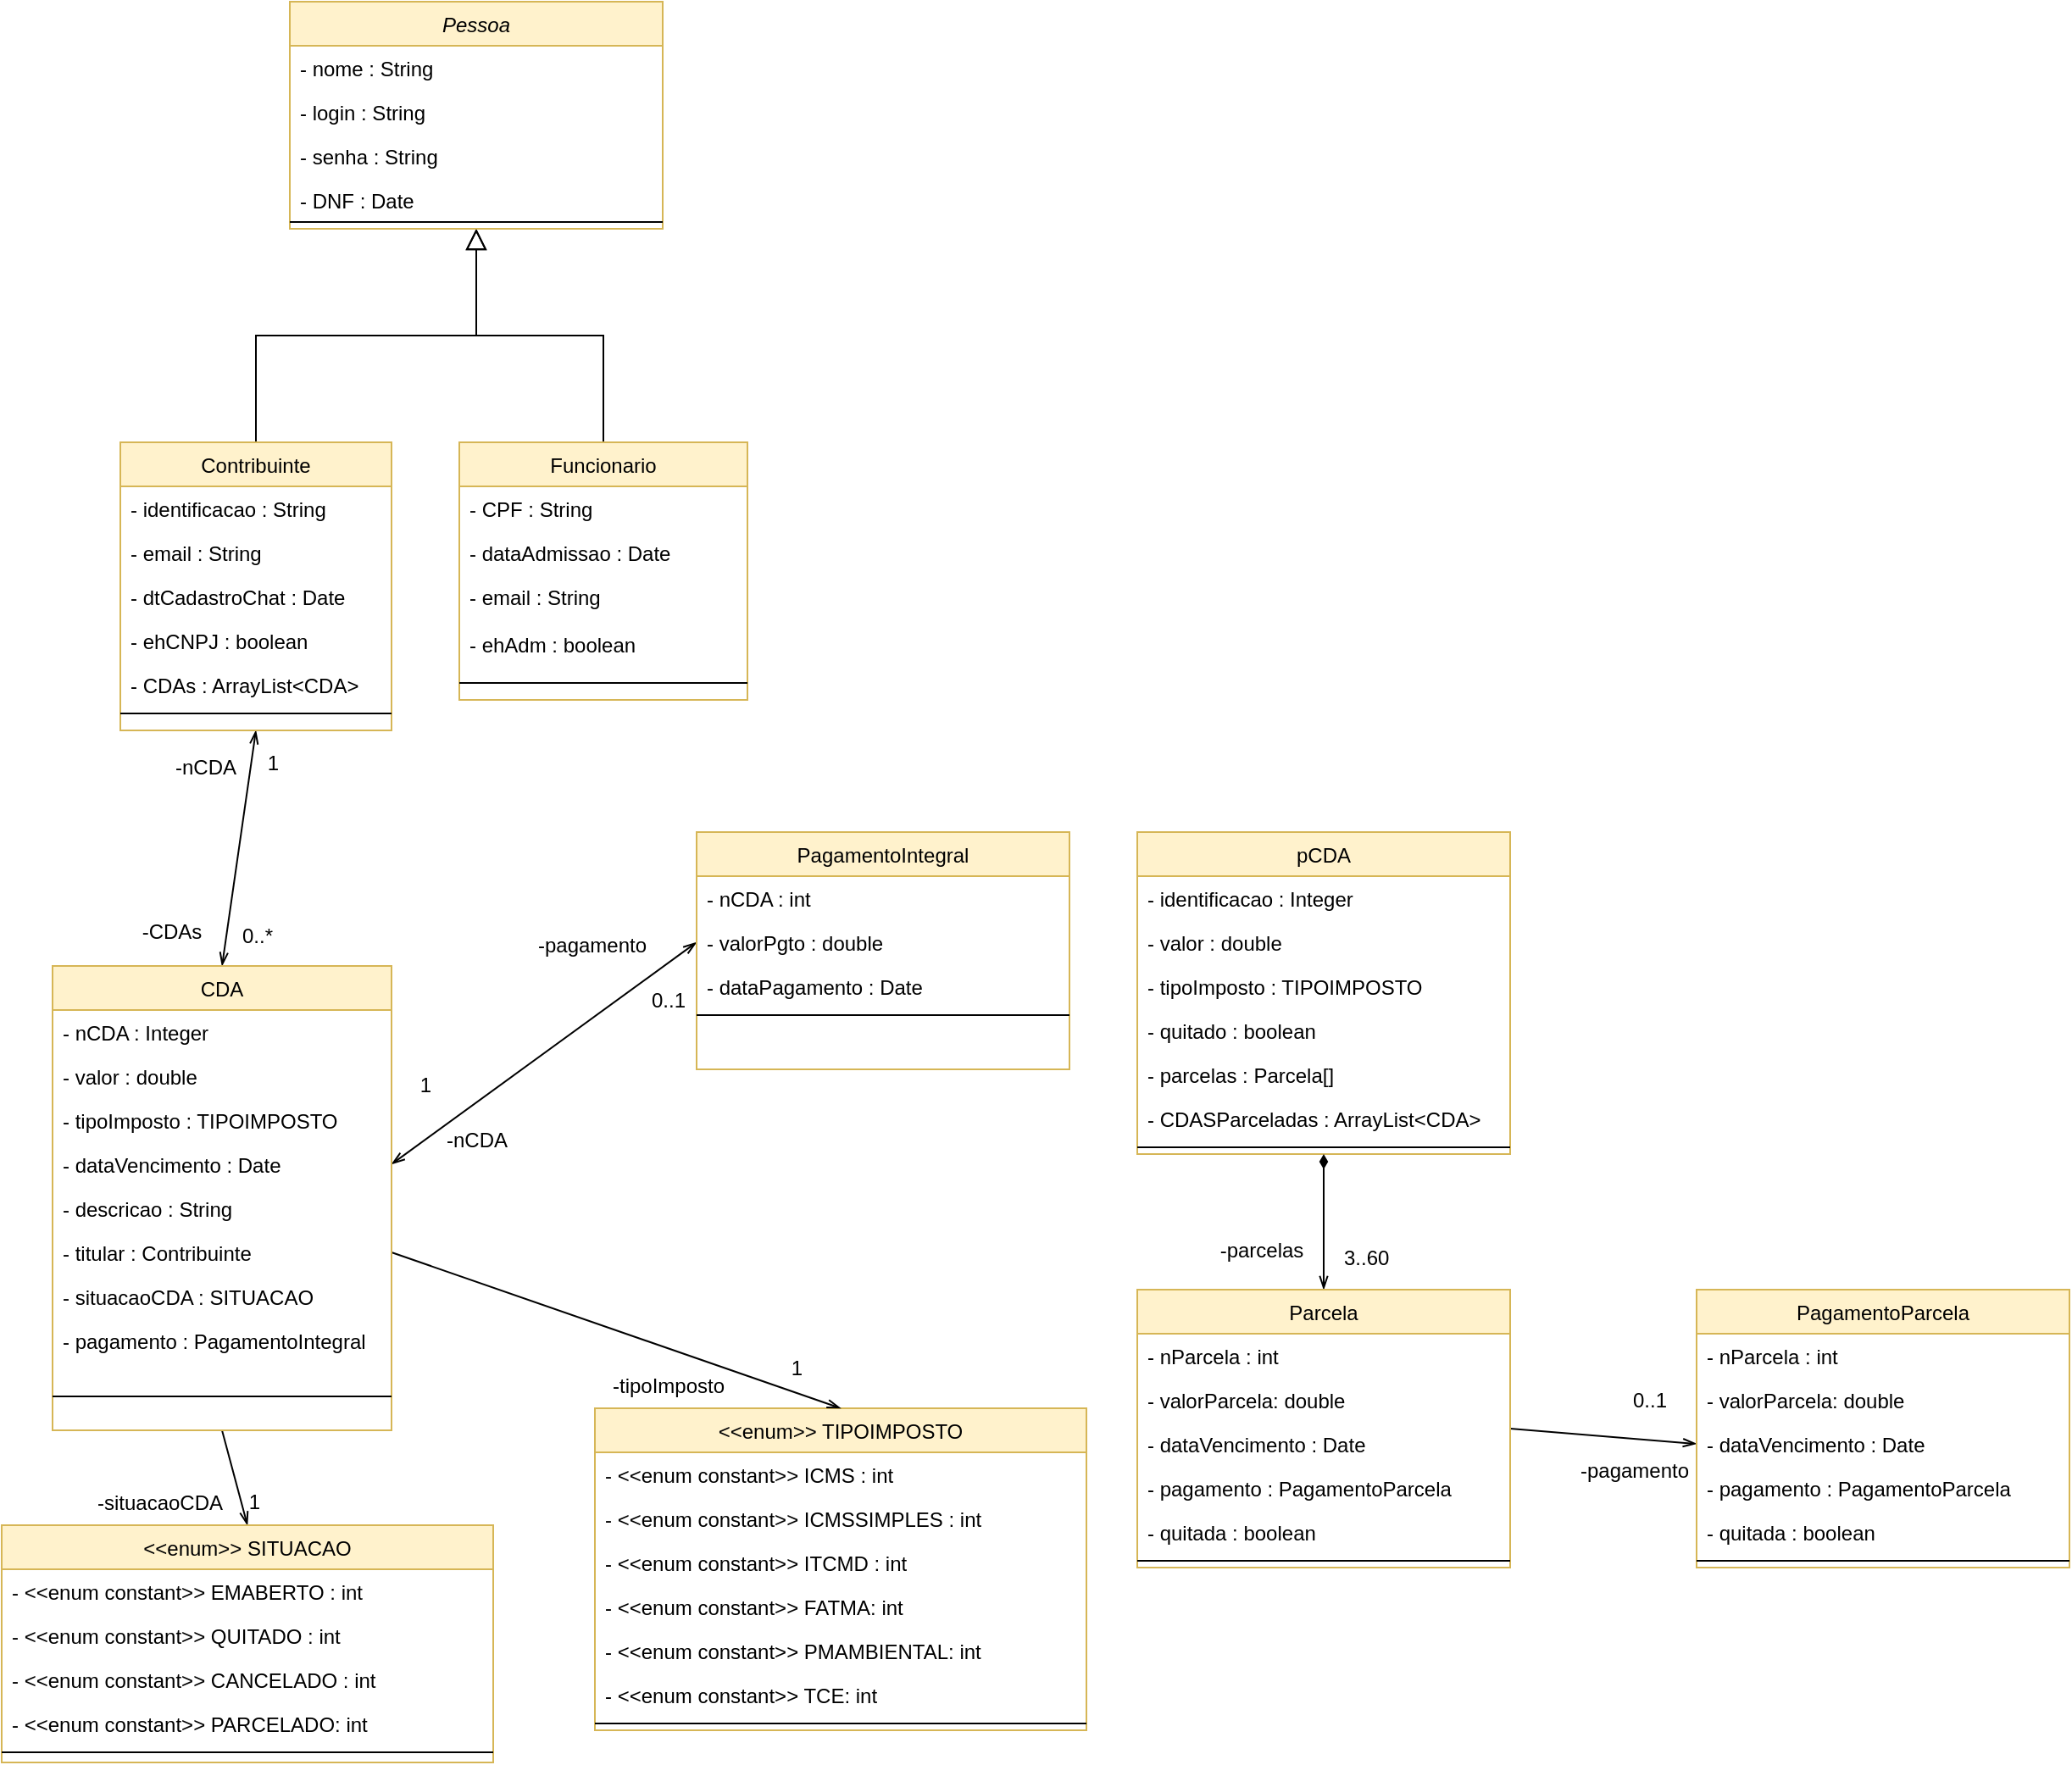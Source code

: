<mxfile version="13.8.0" type="github">
  <diagram id="C5RBs43oDa-KdzZeNtuy" name="Page-1">
    <mxGraphModel dx="1695" dy="489" grid="1" gridSize="10" guides="1" tooltips="1" connect="1" arrows="1" fold="1" page="1" pageScale="1" pageWidth="827" pageHeight="1169" math="0" shadow="0">
      <root>
        <mxCell id="WIyWlLk6GJQsqaUBKTNV-0" />
        <mxCell id="WIyWlLk6GJQsqaUBKTNV-1" parent="WIyWlLk6GJQsqaUBKTNV-0" />
        <mxCell id="zkfFHV4jXpPFQw0GAbJ--12" value="" style="endArrow=block;endSize=10;endFill=0;shadow=0;strokeWidth=1;rounded=0;edgeStyle=elbowEdgeStyle;elbow=vertical;" parent="WIyWlLk6GJQsqaUBKTNV-1" source="zkfFHV4jXpPFQw0GAbJ--6" target="zkfFHV4jXpPFQw0GAbJ--0" edge="1">
          <mxGeometry width="160" relative="1" as="geometry">
            <mxPoint x="200" y="203" as="sourcePoint" />
            <mxPoint x="200" y="203" as="targetPoint" />
          </mxGeometry>
        </mxCell>
        <mxCell id="zkfFHV4jXpPFQw0GAbJ--16" value="" style="endArrow=block;endSize=10;endFill=0;shadow=0;strokeWidth=1;rounded=0;edgeStyle=elbowEdgeStyle;elbow=vertical;" parent="WIyWlLk6GJQsqaUBKTNV-1" source="zkfFHV4jXpPFQw0GAbJ--13" target="zkfFHV4jXpPFQw0GAbJ--0" edge="1">
          <mxGeometry width="160" relative="1" as="geometry">
            <mxPoint x="210" y="373" as="sourcePoint" />
            <mxPoint x="310" y="271" as="targetPoint" />
          </mxGeometry>
        </mxCell>
        <mxCell id="zkfFHV4jXpPFQw0GAbJ--0" value="Pessoa" style="swimlane;fontStyle=2;align=center;verticalAlign=top;childLayout=stackLayout;horizontal=1;startSize=26;horizontalStack=0;resizeParent=1;resizeLast=0;collapsible=1;marginBottom=0;rounded=0;shadow=0;strokeWidth=1;fillColor=#fff2cc;swimlaneFillColor=#ffffff;strokeColor=#D6B656;" parent="WIyWlLk6GJQsqaUBKTNV-1" vertex="1">
          <mxGeometry x="160" y="130" width="220" height="134" as="geometry">
            <mxRectangle x="230" y="140" width="160" height="26" as="alternateBounds" />
          </mxGeometry>
        </mxCell>
        <mxCell id="zkfFHV4jXpPFQw0GAbJ--1" value="- nome : String&#xa;" style="text;align=left;verticalAlign=top;spacingLeft=4;spacingRight=4;overflow=hidden;rotatable=0;points=[[0,0.5],[1,0.5]];portConstraint=eastwest;" parent="zkfFHV4jXpPFQw0GAbJ--0" vertex="1">
          <mxGeometry y="26" width="220" height="26" as="geometry" />
        </mxCell>
        <mxCell id="KXcqOM-L0P_oxvBdFRhx-19" value="- login : String&#xa;" style="text;align=left;verticalAlign=top;spacingLeft=4;spacingRight=4;overflow=hidden;rotatable=0;points=[[0,0.5],[1,0.5]];portConstraint=eastwest;" vertex="1" parent="zkfFHV4jXpPFQw0GAbJ--0">
          <mxGeometry y="52" width="220" height="26" as="geometry" />
        </mxCell>
        <mxCell id="KXcqOM-L0P_oxvBdFRhx-20" value="- senha : String&#xa;" style="text;align=left;verticalAlign=top;spacingLeft=4;spacingRight=4;overflow=hidden;rotatable=0;points=[[0,0.5],[1,0.5]];portConstraint=eastwest;" vertex="1" parent="zkfFHV4jXpPFQw0GAbJ--0">
          <mxGeometry y="78" width="220" height="26" as="geometry" />
        </mxCell>
        <mxCell id="KXcqOM-L0P_oxvBdFRhx-15" value="- DNF : Date&#xa;" style="text;align=left;verticalAlign=top;spacingLeft=4;spacingRight=4;overflow=hidden;rotatable=0;points=[[0,0.5],[1,0.5]];portConstraint=eastwest;" vertex="1" parent="zkfFHV4jXpPFQw0GAbJ--0">
          <mxGeometry y="104" width="220" height="22" as="geometry" />
        </mxCell>
        <mxCell id="zkfFHV4jXpPFQw0GAbJ--4" value="" style="line;html=1;strokeWidth=1;align=left;verticalAlign=middle;spacingTop=-1;spacingLeft=3;spacingRight=3;rotatable=0;labelPosition=right;points=[];portConstraint=eastwest;" parent="zkfFHV4jXpPFQw0GAbJ--0" vertex="1">
          <mxGeometry y="126" width="220" height="8" as="geometry" />
        </mxCell>
        <mxCell id="KXcqOM-L0P_oxvBdFRhx-47" style="edgeStyle=none;rounded=0;orthogonalLoop=1;jettySize=auto;html=1;exitX=0.5;exitY=1;exitDx=0;exitDy=0;entryX=0.5;entryY=0;entryDx=0;entryDy=0;endArrow=openThin;endFill=0;startArrow=openThin;startFill=0;" edge="1" parent="WIyWlLk6GJQsqaUBKTNV-1" source="zkfFHV4jXpPFQw0GAbJ--6" target="KXcqOM-L0P_oxvBdFRhx-37">
          <mxGeometry relative="1" as="geometry" />
        </mxCell>
        <mxCell id="zkfFHV4jXpPFQw0GAbJ--6" value="Contribuinte" style="swimlane;fontStyle=0;align=center;verticalAlign=top;childLayout=stackLayout;horizontal=1;startSize=26;horizontalStack=0;resizeParent=1;resizeLast=0;collapsible=1;marginBottom=0;rounded=0;shadow=0;strokeWidth=1;fillColor=#fff2cc;swimlaneFillColor=#ffffff;strokeColor=#D6B656;" parent="WIyWlLk6GJQsqaUBKTNV-1" vertex="1">
          <mxGeometry x="60" y="390" width="160" height="170" as="geometry">
            <mxRectangle x="130" y="380" width="160" height="26" as="alternateBounds" />
          </mxGeometry>
        </mxCell>
        <mxCell id="KXcqOM-L0P_oxvBdFRhx-0" value="- identificacao : String&#xa;" style="text;align=left;verticalAlign=top;spacingLeft=4;spacingRight=4;overflow=hidden;rotatable=0;points=[[0,0.5],[1,0.5]];portConstraint=eastwest;" vertex="1" parent="zkfFHV4jXpPFQw0GAbJ--6">
          <mxGeometry y="26" width="160" height="26" as="geometry" />
        </mxCell>
        <mxCell id="KXcqOM-L0P_oxvBdFRhx-14" value="- email : String&#xa;" style="text;align=left;verticalAlign=top;spacingLeft=4;spacingRight=4;overflow=hidden;rotatable=0;points=[[0,0.5],[1,0.5]];portConstraint=eastwest;" vertex="1" parent="zkfFHV4jXpPFQw0GAbJ--6">
          <mxGeometry y="52" width="160" height="26" as="geometry" />
        </mxCell>
        <mxCell id="KXcqOM-L0P_oxvBdFRhx-16" value="- dtCadastroChat : Date&#xa;" style="text;align=left;verticalAlign=top;spacingLeft=4;spacingRight=4;overflow=hidden;rotatable=0;points=[[0,0.5],[1,0.5]];portConstraint=eastwest;" vertex="1" parent="zkfFHV4jXpPFQw0GAbJ--6">
          <mxGeometry y="78" width="160" height="26" as="geometry" />
        </mxCell>
        <mxCell id="KXcqOM-L0P_oxvBdFRhx-17" value="- ehCNPJ : boolean" style="text;align=left;verticalAlign=top;spacingLeft=4;spacingRight=4;overflow=hidden;rotatable=0;points=[[0,0.5],[1,0.5]];portConstraint=eastwest;" vertex="1" parent="zkfFHV4jXpPFQw0GAbJ--6">
          <mxGeometry y="104" width="160" height="26" as="geometry" />
        </mxCell>
        <mxCell id="KXcqOM-L0P_oxvBdFRhx-18" value="- CDAs : ArrayList&lt;CDA&gt;" style="text;align=left;verticalAlign=top;spacingLeft=4;spacingRight=4;overflow=hidden;rotatable=0;points=[[0,0.5],[1,0.5]];portConstraint=eastwest;" vertex="1" parent="zkfFHV4jXpPFQw0GAbJ--6">
          <mxGeometry y="130" width="160" height="26" as="geometry" />
        </mxCell>
        <mxCell id="zkfFHV4jXpPFQw0GAbJ--9" value="" style="line;html=1;strokeWidth=1;align=left;verticalAlign=middle;spacingTop=-1;spacingLeft=3;spacingRight=3;rotatable=0;labelPosition=right;points=[];portConstraint=eastwest;" parent="zkfFHV4jXpPFQw0GAbJ--6" vertex="1">
          <mxGeometry y="156" width="160" height="8" as="geometry" />
        </mxCell>
        <mxCell id="zkfFHV4jXpPFQw0GAbJ--13" value="Funcionario" style="swimlane;fontStyle=0;align=center;verticalAlign=top;childLayout=stackLayout;horizontal=1;startSize=26;horizontalStack=0;resizeParent=1;resizeLast=0;collapsible=1;marginBottom=0;rounded=0;shadow=0;strokeWidth=1;" parent="WIyWlLk6GJQsqaUBKTNV-1" vertex="1">
          <mxGeometry x="260" y="390" width="170" height="152" as="geometry">
            <mxRectangle x="340" y="380" width="170" height="26" as="alternateBounds" />
          </mxGeometry>
        </mxCell>
        <mxCell id="KXcqOM-L0P_oxvBdFRhx-21" value="- CPF : String&#xa;" style="text;align=left;verticalAlign=top;spacingLeft=4;spacingRight=4;overflow=hidden;rotatable=0;points=[[0,0.5],[1,0.5]];portConstraint=eastwest;" vertex="1" parent="zkfFHV4jXpPFQw0GAbJ--13">
          <mxGeometry y="26" width="170" height="26" as="geometry" />
        </mxCell>
        <mxCell id="KXcqOM-L0P_oxvBdFRhx-22" value="- dataAdmissao : Date&#xa;" style="text;align=left;verticalAlign=top;spacingLeft=4;spacingRight=4;overflow=hidden;rotatable=0;points=[[0,0.5],[1,0.5]];portConstraint=eastwest;" vertex="1" parent="zkfFHV4jXpPFQw0GAbJ--13">
          <mxGeometry y="52" width="170" height="26" as="geometry" />
        </mxCell>
        <mxCell id="KXcqOM-L0P_oxvBdFRhx-23" value="- email : String&#xa;" style="text;align=left;verticalAlign=top;spacingLeft=4;spacingRight=4;overflow=hidden;rotatable=0;points=[[0,0.5],[1,0.5]];portConstraint=eastwest;" vertex="1" parent="zkfFHV4jXpPFQw0GAbJ--13">
          <mxGeometry y="78" width="170" height="28" as="geometry" />
        </mxCell>
        <mxCell id="KXcqOM-L0P_oxvBdFRhx-24" value="- ehAdm : boolean" style="text;align=left;verticalAlign=top;spacingLeft=4;spacingRight=4;overflow=hidden;rotatable=0;points=[[0,0.5],[1,0.5]];portConstraint=eastwest;" vertex="1" parent="zkfFHV4jXpPFQw0GAbJ--13">
          <mxGeometry y="106" width="170" height="26" as="geometry" />
        </mxCell>
        <mxCell id="zkfFHV4jXpPFQw0GAbJ--15" value="" style="line;html=1;strokeWidth=1;align=left;verticalAlign=middle;spacingTop=-1;spacingLeft=3;spacingRight=3;rotatable=0;labelPosition=right;points=[];portConstraint=eastwest;" parent="zkfFHV4jXpPFQw0GAbJ--13" vertex="1">
          <mxGeometry y="132" width="170" height="20" as="geometry" />
        </mxCell>
        <mxCell id="KXcqOM-L0P_oxvBdFRhx-31" value="Funcionario" style="swimlane;fontStyle=0;align=center;verticalAlign=top;childLayout=stackLayout;horizontal=1;startSize=26;horizontalStack=0;resizeParent=1;resizeLast=0;collapsible=1;marginBottom=0;rounded=0;shadow=0;strokeWidth=1;fillColor=#fff2cc;swimlaneFillColor=#ffffff;strokeColor=#D6B656;" vertex="1" parent="WIyWlLk6GJQsqaUBKTNV-1">
          <mxGeometry x="260" y="390" width="170" height="152" as="geometry">
            <mxRectangle x="340" y="380" width="170" height="26" as="alternateBounds" />
          </mxGeometry>
        </mxCell>
        <mxCell id="KXcqOM-L0P_oxvBdFRhx-32" value="- CPF : String&#xa;" style="text;align=left;verticalAlign=top;spacingLeft=4;spacingRight=4;overflow=hidden;rotatable=0;points=[[0,0.5],[1,0.5]];portConstraint=eastwest;" vertex="1" parent="KXcqOM-L0P_oxvBdFRhx-31">
          <mxGeometry y="26" width="170" height="26" as="geometry" />
        </mxCell>
        <mxCell id="KXcqOM-L0P_oxvBdFRhx-33" value="- dataAdmissao : Date&#xa;" style="text;align=left;verticalAlign=top;spacingLeft=4;spacingRight=4;overflow=hidden;rotatable=0;points=[[0,0.5],[1,0.5]];portConstraint=eastwest;" vertex="1" parent="KXcqOM-L0P_oxvBdFRhx-31">
          <mxGeometry y="52" width="170" height="26" as="geometry" />
        </mxCell>
        <mxCell id="KXcqOM-L0P_oxvBdFRhx-34" value="- email : String&#xa;" style="text;align=left;verticalAlign=top;spacingLeft=4;spacingRight=4;overflow=hidden;rotatable=0;points=[[0,0.5],[1,0.5]];portConstraint=eastwest;" vertex="1" parent="KXcqOM-L0P_oxvBdFRhx-31">
          <mxGeometry y="78" width="170" height="28" as="geometry" />
        </mxCell>
        <mxCell id="KXcqOM-L0P_oxvBdFRhx-35" value="- ehAdm : boolean" style="text;align=left;verticalAlign=top;spacingLeft=4;spacingRight=4;overflow=hidden;rotatable=0;points=[[0,0.5],[1,0.5]];portConstraint=eastwest;" vertex="1" parent="KXcqOM-L0P_oxvBdFRhx-31">
          <mxGeometry y="106" width="170" height="26" as="geometry" />
        </mxCell>
        <mxCell id="KXcqOM-L0P_oxvBdFRhx-36" value="" style="line;html=1;strokeWidth=1;align=left;verticalAlign=middle;spacingTop=-1;spacingLeft=3;spacingRight=3;rotatable=0;labelPosition=right;points=[];portConstraint=eastwest;" vertex="1" parent="KXcqOM-L0P_oxvBdFRhx-31">
          <mxGeometry y="132" width="170" height="20" as="geometry" />
        </mxCell>
        <mxCell id="KXcqOM-L0P_oxvBdFRhx-63" style="edgeStyle=none;rounded=0;orthogonalLoop=1;jettySize=auto;html=1;exitX=0.5;exitY=1;exitDx=0;exitDy=0;entryX=0.5;entryY=0;entryDx=0;entryDy=0;startArrow=none;startFill=0;endArrow=openThin;endFill=0;" edge="1" parent="WIyWlLk6GJQsqaUBKTNV-1" source="KXcqOM-L0P_oxvBdFRhx-37" target="KXcqOM-L0P_oxvBdFRhx-50">
          <mxGeometry relative="1" as="geometry" />
        </mxCell>
        <mxCell id="KXcqOM-L0P_oxvBdFRhx-48" value="0..*" style="resizable=0;align=left;verticalAlign=bottom;labelBackgroundColor=none;fontSize=12;" connectable="0" vertex="1" parent="WIyWlLk6GJQsqaUBKTNV-1">
          <mxGeometry x="130" y="690" as="geometry" />
        </mxCell>
        <mxCell id="KXcqOM-L0P_oxvBdFRhx-49" value="1" style="resizable=0;align=right;verticalAlign=bottom;labelBackgroundColor=none;fontSize=12;" connectable="0" vertex="1" parent="WIyWlLk6GJQsqaUBKTNV-1">
          <mxGeometry x="460" y="370" as="geometry">
            <mxPoint x="-305" y="218" as="offset" />
          </mxGeometry>
        </mxCell>
        <mxCell id="KXcqOM-L0P_oxvBdFRhx-64" value="1" style="resizable=0;align=right;verticalAlign=bottom;labelBackgroundColor=none;fontSize=12;" connectable="0" vertex="1" parent="WIyWlLk6GJQsqaUBKTNV-1">
          <mxGeometry x="200" y="739" as="geometry">
            <mxPoint x="-56" y="285" as="offset" />
          </mxGeometry>
        </mxCell>
        <mxCell id="KXcqOM-L0P_oxvBdFRhx-65" value="&lt;&lt;enum&gt;&gt; TIPOIMPOSTO" style="swimlane;fontStyle=0;align=center;verticalAlign=top;childLayout=stackLayout;horizontal=1;startSize=26;horizontalStack=0;resizeParent=1;resizeLast=0;collapsible=1;marginBottom=0;rounded=0;shadow=0;strokeWidth=1;fillColor=#fff2cc;swimlaneFillColor=#ffffff;strokeColor=#D6B656;" vertex="1" parent="WIyWlLk6GJQsqaUBKTNV-1">
          <mxGeometry x="340" y="960" width="290" height="190" as="geometry">
            <mxRectangle x="320" y="690" width="160" height="26" as="alternateBounds" />
          </mxGeometry>
        </mxCell>
        <mxCell id="KXcqOM-L0P_oxvBdFRhx-66" value="- &lt;&lt;enum constant&gt;&gt; ICMS : int" style="text;align=left;verticalAlign=top;spacingLeft=4;spacingRight=4;overflow=hidden;rotatable=0;points=[[0,0.5],[1,0.5]];portConstraint=eastwest;" vertex="1" parent="KXcqOM-L0P_oxvBdFRhx-65">
          <mxGeometry y="26" width="290" height="26" as="geometry" />
        </mxCell>
        <mxCell id="KXcqOM-L0P_oxvBdFRhx-67" value="- &lt;&lt;enum constant&gt;&gt; ICMSSIMPLES : int" style="text;align=left;verticalAlign=top;spacingLeft=4;spacingRight=4;overflow=hidden;rotatable=0;points=[[0,0.5],[1,0.5]];portConstraint=eastwest;" vertex="1" parent="KXcqOM-L0P_oxvBdFRhx-65">
          <mxGeometry y="52" width="290" height="26" as="geometry" />
        </mxCell>
        <mxCell id="KXcqOM-L0P_oxvBdFRhx-68" value="- &lt;&lt;enum constant&gt;&gt; ITCMD : int" style="text;align=left;verticalAlign=top;spacingLeft=4;spacingRight=4;overflow=hidden;rotatable=0;points=[[0,0.5],[1,0.5]];portConstraint=eastwest;" vertex="1" parent="KXcqOM-L0P_oxvBdFRhx-65">
          <mxGeometry y="78" width="290" height="26" as="geometry" />
        </mxCell>
        <mxCell id="KXcqOM-L0P_oxvBdFRhx-69" value="- &lt;&lt;enum constant&gt;&gt; FATMA: int" style="text;align=left;verticalAlign=top;spacingLeft=4;spacingRight=4;overflow=hidden;rotatable=0;points=[[0,0.5],[1,0.5]];portConstraint=eastwest;" vertex="1" parent="KXcqOM-L0P_oxvBdFRhx-65">
          <mxGeometry y="104" width="290" height="26" as="geometry" />
        </mxCell>
        <mxCell id="KXcqOM-L0P_oxvBdFRhx-72" value="- &lt;&lt;enum constant&gt;&gt; PMAMBIENTAL: int" style="text;align=left;verticalAlign=top;spacingLeft=4;spacingRight=4;overflow=hidden;rotatable=0;points=[[0,0.5],[1,0.5]];portConstraint=eastwest;" vertex="1" parent="KXcqOM-L0P_oxvBdFRhx-65">
          <mxGeometry y="130" width="290" height="26" as="geometry" />
        </mxCell>
        <mxCell id="KXcqOM-L0P_oxvBdFRhx-71" value="- &lt;&lt;enum constant&gt;&gt; TCE: int" style="text;align=left;verticalAlign=top;spacingLeft=4;spacingRight=4;overflow=hidden;rotatable=0;points=[[0,0.5],[1,0.5]];portConstraint=eastwest;" vertex="1" parent="KXcqOM-L0P_oxvBdFRhx-65">
          <mxGeometry y="156" width="290" height="26" as="geometry" />
        </mxCell>
        <mxCell id="KXcqOM-L0P_oxvBdFRhx-70" value="" style="line;html=1;strokeWidth=1;align=left;verticalAlign=middle;spacingTop=-1;spacingLeft=3;spacingRight=3;rotatable=0;labelPosition=right;points=[];portConstraint=eastwest;" vertex="1" parent="KXcqOM-L0P_oxvBdFRhx-65">
          <mxGeometry y="182" width="290" height="8" as="geometry" />
        </mxCell>
        <mxCell id="KXcqOM-L0P_oxvBdFRhx-73" style="edgeStyle=none;rounded=0;orthogonalLoop=1;jettySize=auto;html=1;startArrow=none;startFill=0;endArrow=openThin;endFill=0;exitX=1;exitY=0.5;exitDx=0;exitDy=0;entryX=0.5;entryY=0;entryDx=0;entryDy=0;" edge="1" parent="WIyWlLk6GJQsqaUBKTNV-1" source="KXcqOM-L0P_oxvBdFRhx-44" target="KXcqOM-L0P_oxvBdFRhx-65">
          <mxGeometry relative="1" as="geometry" />
        </mxCell>
        <mxCell id="KXcqOM-L0P_oxvBdFRhx-74" value="1" style="resizable=0;align=right;verticalAlign=bottom;labelBackgroundColor=none;fontSize=12;" connectable="0" vertex="1" parent="WIyWlLk6GJQsqaUBKTNV-1">
          <mxGeometry x="520" y="660" as="geometry">
            <mxPoint x="-56" y="285" as="offset" />
          </mxGeometry>
        </mxCell>
        <mxCell id="KXcqOM-L0P_oxvBdFRhx-93" style="edgeStyle=none;rounded=0;orthogonalLoop=1;jettySize=auto;html=1;exitX=1;exitY=0.5;exitDx=0;exitDy=0;entryX=0;entryY=0.5;entryDx=0;entryDy=0;startArrow=openThin;startFill=0;endArrow=openThin;endFill=0;" edge="1" parent="WIyWlLk6GJQsqaUBKTNV-1" source="KXcqOM-L0P_oxvBdFRhx-41" target="KXcqOM-L0P_oxvBdFRhx-86">
          <mxGeometry relative="1" as="geometry">
            <mxPoint x="200" y="800" as="sourcePoint" />
            <mxPoint x="400" y="630" as="targetPoint" />
          </mxGeometry>
        </mxCell>
        <mxCell id="KXcqOM-L0P_oxvBdFRhx-94" value="-CDAs" style="text;html=1;resizable=0;points=[];;align=center;verticalAlign=middle;labelBackgroundColor=none;rounded=0;shadow=0;strokeWidth=1;fontSize=12;" vertex="1" connectable="0" parent="WIyWlLk6GJQsqaUBKTNV-1">
          <mxGeometry x="90" y="679" as="geometry" />
        </mxCell>
        <mxCell id="KXcqOM-L0P_oxvBdFRhx-95" value="-nCDA" style="text;html=1;resizable=0;points=[];;align=center;verticalAlign=middle;labelBackgroundColor=none;rounded=0;shadow=0;strokeWidth=1;fontSize=12;" vertex="1" connectable="0" parent="WIyWlLk6GJQsqaUBKTNV-1">
          <mxGeometry x="120" y="650" as="geometry">
            <mxPoint x="-10" y="-68" as="offset" />
          </mxGeometry>
        </mxCell>
        <mxCell id="KXcqOM-L0P_oxvBdFRhx-96" value="-situacaoCDA" style="text;html=1;resizable=0;points=[];;align=center;verticalAlign=middle;labelBackgroundColor=none;rounded=0;shadow=0;strokeWidth=1;fontSize=12;" vertex="1" connectable="0" parent="WIyWlLk6GJQsqaUBKTNV-1">
          <mxGeometry x="70" y="739" as="geometry">
            <mxPoint x="13" y="277" as="offset" />
          </mxGeometry>
        </mxCell>
        <mxCell id="KXcqOM-L0P_oxvBdFRhx-97" value="-tipoImposto" style="text;html=1;resizable=0;points=[];;align=center;verticalAlign=middle;labelBackgroundColor=none;rounded=0;shadow=0;strokeWidth=1;fontSize=12;" vertex="1" connectable="0" parent="WIyWlLk6GJQsqaUBKTNV-1">
          <mxGeometry x="370" y="670" as="geometry">
            <mxPoint x="13" y="277" as="offset" />
          </mxGeometry>
        </mxCell>
        <mxCell id="KXcqOM-L0P_oxvBdFRhx-99" value="1" style="resizable=0;align=right;verticalAlign=bottom;labelBackgroundColor=none;fontSize=12;" connectable="0" vertex="1" parent="WIyWlLk6GJQsqaUBKTNV-1">
          <mxGeometry x="550" y="560" as="geometry">
            <mxPoint x="-305" y="218" as="offset" />
          </mxGeometry>
        </mxCell>
        <mxCell id="KXcqOM-L0P_oxvBdFRhx-100" value="0..1" style="resizable=0;align=right;verticalAlign=bottom;labelBackgroundColor=none;fontSize=12;" connectable="0" vertex="1" parent="WIyWlLk6GJQsqaUBKTNV-1">
          <mxGeometry x="700" y="510" as="geometry">
            <mxPoint x="-305" y="218" as="offset" />
          </mxGeometry>
        </mxCell>
        <mxCell id="KXcqOM-L0P_oxvBdFRhx-101" value="&lt;div&gt;-pagamento&lt;/div&gt;" style="text;html=1;resizable=0;points=[];;align=center;verticalAlign=middle;labelBackgroundColor=none;rounded=0;shadow=0;strokeWidth=1;fontSize=12;" vertex="1" connectable="0" parent="WIyWlLk6GJQsqaUBKTNV-1">
          <mxGeometry x="325" y="410" as="geometry">
            <mxPoint x="13" y="277" as="offset" />
          </mxGeometry>
        </mxCell>
        <mxCell id="KXcqOM-L0P_oxvBdFRhx-50" value="&lt;&lt;enum&gt;&gt; SITUACAO" style="swimlane;fontStyle=0;align=center;verticalAlign=top;childLayout=stackLayout;horizontal=1;startSize=26;horizontalStack=0;resizeParent=1;resizeLast=0;collapsible=1;marginBottom=0;rounded=0;shadow=0;strokeWidth=1;fillColor=#fff2cc;swimlaneFillColor=#ffffff;strokeColor=#D6B656;" vertex="1" parent="WIyWlLk6GJQsqaUBKTNV-1">
          <mxGeometry x="-10" y="1029" width="290" height="140" as="geometry">
            <mxRectangle x="320" y="690" width="160" height="26" as="alternateBounds" />
          </mxGeometry>
        </mxCell>
        <mxCell id="KXcqOM-L0P_oxvBdFRhx-51" value="- &lt;&lt;enum constant&gt;&gt; EMABERTO : int" style="text;align=left;verticalAlign=top;spacingLeft=4;spacingRight=4;overflow=hidden;rotatable=0;points=[[0,0.5],[1,0.5]];portConstraint=eastwest;" vertex="1" parent="KXcqOM-L0P_oxvBdFRhx-50">
          <mxGeometry y="26" width="290" height="26" as="geometry" />
        </mxCell>
        <mxCell id="KXcqOM-L0P_oxvBdFRhx-60" value="- &lt;&lt;enum constant&gt;&gt; QUITADO : int" style="text;align=left;verticalAlign=top;spacingLeft=4;spacingRight=4;overflow=hidden;rotatable=0;points=[[0,0.5],[1,0.5]];portConstraint=eastwest;" vertex="1" parent="KXcqOM-L0P_oxvBdFRhx-50">
          <mxGeometry y="52" width="290" height="26" as="geometry" />
        </mxCell>
        <mxCell id="KXcqOM-L0P_oxvBdFRhx-62" value="- &lt;&lt;enum constant&gt;&gt; CANCELADO : int" style="text;align=left;verticalAlign=top;spacingLeft=4;spacingRight=4;overflow=hidden;rotatable=0;points=[[0,0.5],[1,0.5]];portConstraint=eastwest;" vertex="1" parent="KXcqOM-L0P_oxvBdFRhx-50">
          <mxGeometry y="78" width="290" height="26" as="geometry" />
        </mxCell>
        <mxCell id="KXcqOM-L0P_oxvBdFRhx-61" value="- &lt;&lt;enum constant&gt;&gt; PARCELADO: int" style="text;align=left;verticalAlign=top;spacingLeft=4;spacingRight=4;overflow=hidden;rotatable=0;points=[[0,0.5],[1,0.5]];portConstraint=eastwest;" vertex="1" parent="KXcqOM-L0P_oxvBdFRhx-50">
          <mxGeometry y="104" width="290" height="26" as="geometry" />
        </mxCell>
        <mxCell id="KXcqOM-L0P_oxvBdFRhx-58" value="" style="line;html=1;strokeWidth=1;align=left;verticalAlign=middle;spacingTop=-1;spacingLeft=3;spacingRight=3;rotatable=0;labelPosition=right;points=[];portConstraint=eastwest;" vertex="1" parent="KXcqOM-L0P_oxvBdFRhx-50">
          <mxGeometry y="130" width="290" height="8" as="geometry" />
        </mxCell>
        <mxCell id="KXcqOM-L0P_oxvBdFRhx-37" value="CDA" style="swimlane;fontStyle=0;align=center;verticalAlign=top;childLayout=stackLayout;horizontal=1;startSize=26;horizontalStack=0;resizeParent=1;resizeLast=0;collapsible=1;marginBottom=0;rounded=0;shadow=0;strokeWidth=1;fillColor=#fff2cc;swimlaneFillColor=#ffffff;strokeColor=#D6B656;" vertex="1" parent="WIyWlLk6GJQsqaUBKTNV-1">
          <mxGeometry x="20" y="699" width="200" height="274" as="geometry">
            <mxRectangle x="130" y="380" width="160" height="26" as="alternateBounds" />
          </mxGeometry>
        </mxCell>
        <mxCell id="KXcqOM-L0P_oxvBdFRhx-38" value="- nCDA : Integer" style="text;align=left;verticalAlign=top;spacingLeft=4;spacingRight=4;overflow=hidden;rotatable=0;points=[[0,0.5],[1,0.5]];portConstraint=eastwest;" vertex="1" parent="KXcqOM-L0P_oxvBdFRhx-37">
          <mxGeometry y="26" width="200" height="26" as="geometry" />
        </mxCell>
        <mxCell id="KXcqOM-L0P_oxvBdFRhx-39" value="- valor : double&#xa;" style="text;align=left;verticalAlign=top;spacingLeft=4;spacingRight=4;overflow=hidden;rotatable=0;points=[[0,0.5],[1,0.5]];portConstraint=eastwest;" vertex="1" parent="KXcqOM-L0P_oxvBdFRhx-37">
          <mxGeometry y="52" width="200" height="26" as="geometry" />
        </mxCell>
        <mxCell id="KXcqOM-L0P_oxvBdFRhx-40" value="- tipoImposto : TIPOIMPOSTO&#xa;" style="text;align=left;verticalAlign=top;spacingLeft=4;spacingRight=4;overflow=hidden;rotatable=0;points=[[0,0.5],[1,0.5]];portConstraint=eastwest;" vertex="1" parent="KXcqOM-L0P_oxvBdFRhx-37">
          <mxGeometry y="78" width="200" height="26" as="geometry" />
        </mxCell>
        <mxCell id="KXcqOM-L0P_oxvBdFRhx-41" value="- dataVencimento : Date" style="text;align=left;verticalAlign=top;spacingLeft=4;spacingRight=4;overflow=hidden;rotatable=0;points=[[0,0.5],[1,0.5]];portConstraint=eastwest;" vertex="1" parent="KXcqOM-L0P_oxvBdFRhx-37">
          <mxGeometry y="104" width="200" height="26" as="geometry" />
        </mxCell>
        <mxCell id="KXcqOM-L0P_oxvBdFRhx-42" value="- descricao : String" style="text;align=left;verticalAlign=top;spacingLeft=4;spacingRight=4;overflow=hidden;rotatable=0;points=[[0,0.5],[1,0.5]];portConstraint=eastwest;" vertex="1" parent="KXcqOM-L0P_oxvBdFRhx-37">
          <mxGeometry y="130" width="200" height="26" as="geometry" />
        </mxCell>
        <mxCell id="KXcqOM-L0P_oxvBdFRhx-44" value="- titular : Contribuinte" style="text;align=left;verticalAlign=top;spacingLeft=4;spacingRight=4;overflow=hidden;rotatable=0;points=[[0,0.5],[1,0.5]];portConstraint=eastwest;" vertex="1" parent="KXcqOM-L0P_oxvBdFRhx-37">
          <mxGeometry y="156" width="200" height="26" as="geometry" />
        </mxCell>
        <mxCell id="KXcqOM-L0P_oxvBdFRhx-45" value="- situacaoCDA : SITUACAO" style="text;align=left;verticalAlign=top;spacingLeft=4;spacingRight=4;overflow=hidden;rotatable=0;points=[[0,0.5],[1,0.5]];portConstraint=eastwest;" vertex="1" parent="KXcqOM-L0P_oxvBdFRhx-37">
          <mxGeometry y="182" width="200" height="26" as="geometry" />
        </mxCell>
        <mxCell id="KXcqOM-L0P_oxvBdFRhx-110" value="- pagamento : PagamentoIntegral" style="text;align=left;verticalAlign=top;spacingLeft=4;spacingRight=4;overflow=hidden;rotatable=0;points=[[0,0.5],[1,0.5]];portConstraint=eastwest;" vertex="1" parent="KXcqOM-L0P_oxvBdFRhx-37">
          <mxGeometry y="208" width="200" height="26" as="geometry" />
        </mxCell>
        <mxCell id="KXcqOM-L0P_oxvBdFRhx-43" value="" style="line;html=1;strokeWidth=1;align=left;verticalAlign=middle;spacingTop=-1;spacingLeft=3;spacingRight=3;rotatable=0;labelPosition=right;points=[];portConstraint=eastwest;" vertex="1" parent="KXcqOM-L0P_oxvBdFRhx-37">
          <mxGeometry y="234" width="200" height="40" as="geometry" />
        </mxCell>
        <mxCell id="KXcqOM-L0P_oxvBdFRhx-111" value="-nCDA" style="text;html=1;resizable=0;points=[];;align=center;verticalAlign=middle;labelBackgroundColor=none;rounded=0;shadow=0;strokeWidth=1;fontSize=12;" vertex="1" connectable="0" parent="WIyWlLk6GJQsqaUBKTNV-1">
          <mxGeometry x="280" y="870" as="geometry">
            <mxPoint x="-10" y="-68" as="offset" />
          </mxGeometry>
        </mxCell>
        <mxCell id="KXcqOM-L0P_oxvBdFRhx-84" value="PagamentoIntegral" style="swimlane;fontStyle=0;align=center;verticalAlign=top;childLayout=stackLayout;horizontal=1;startSize=26;horizontalStack=0;resizeParent=1;resizeLast=0;collapsible=1;marginBottom=0;rounded=0;shadow=0;strokeWidth=1;fillColor=#fff2cc;swimlaneFillColor=#ffffff;strokeColor=#D6B656;" vertex="1" parent="WIyWlLk6GJQsqaUBKTNV-1">
          <mxGeometry x="400" y="620" width="220" height="140" as="geometry">
            <mxRectangle x="130" y="380" width="160" height="26" as="alternateBounds" />
          </mxGeometry>
        </mxCell>
        <mxCell id="KXcqOM-L0P_oxvBdFRhx-85" value="- nCDA : int&#xa;" style="text;align=left;verticalAlign=top;spacingLeft=4;spacingRight=4;overflow=hidden;rotatable=0;points=[[0,0.5],[1,0.5]];portConstraint=eastwest;" vertex="1" parent="KXcqOM-L0P_oxvBdFRhx-84">
          <mxGeometry y="26" width="220" height="26" as="geometry" />
        </mxCell>
        <mxCell id="KXcqOM-L0P_oxvBdFRhx-86" value="- valorPgto : double&#xa;" style="text;align=left;verticalAlign=top;spacingLeft=4;spacingRight=4;overflow=hidden;rotatable=0;points=[[0,0.5],[1,0.5]];portConstraint=eastwest;" vertex="1" parent="KXcqOM-L0P_oxvBdFRhx-84">
          <mxGeometry y="52" width="220" height="26" as="geometry" />
        </mxCell>
        <mxCell id="KXcqOM-L0P_oxvBdFRhx-88" value="- dataPagamento : Date" style="text;align=left;verticalAlign=top;spacingLeft=4;spacingRight=4;overflow=hidden;rotatable=0;points=[[0,0.5],[1,0.5]];portConstraint=eastwest;" vertex="1" parent="KXcqOM-L0P_oxvBdFRhx-84">
          <mxGeometry y="78" width="220" height="26" as="geometry" />
        </mxCell>
        <mxCell id="KXcqOM-L0P_oxvBdFRhx-92" value="" style="line;html=1;strokeWidth=1;align=left;verticalAlign=middle;spacingTop=-1;spacingLeft=3;spacingRight=3;rotatable=0;labelPosition=right;points=[];portConstraint=eastwest;" vertex="1" parent="KXcqOM-L0P_oxvBdFRhx-84">
          <mxGeometry y="104" width="220" height="8" as="geometry" />
        </mxCell>
        <mxCell id="KXcqOM-L0P_oxvBdFRhx-75" value="pCDA" style="swimlane;fontStyle=0;align=center;verticalAlign=top;childLayout=stackLayout;horizontal=1;startSize=26;horizontalStack=0;resizeParent=1;resizeLast=0;collapsible=1;marginBottom=0;rounded=0;shadow=0;strokeWidth=1;fillColor=#fff2cc;swimlaneFillColor=#ffffff;strokeColor=#D6B656;" vertex="1" parent="WIyWlLk6GJQsqaUBKTNV-1">
          <mxGeometry x="660" y="620" width="220" height="190" as="geometry">
            <mxRectangle x="130" y="380" width="160" height="26" as="alternateBounds" />
          </mxGeometry>
        </mxCell>
        <mxCell id="KXcqOM-L0P_oxvBdFRhx-76" value="- identificacao : Integer" style="text;align=left;verticalAlign=top;spacingLeft=4;spacingRight=4;overflow=hidden;rotatable=0;points=[[0,0.5],[1,0.5]];portConstraint=eastwest;" vertex="1" parent="KXcqOM-L0P_oxvBdFRhx-75">
          <mxGeometry y="26" width="220" height="26" as="geometry" />
        </mxCell>
        <mxCell id="KXcqOM-L0P_oxvBdFRhx-77" value="- valor : double&#xa;" style="text;align=left;verticalAlign=top;spacingLeft=4;spacingRight=4;overflow=hidden;rotatable=0;points=[[0,0.5],[1,0.5]];portConstraint=eastwest;" vertex="1" parent="KXcqOM-L0P_oxvBdFRhx-75">
          <mxGeometry y="52" width="220" height="26" as="geometry" />
        </mxCell>
        <mxCell id="KXcqOM-L0P_oxvBdFRhx-78" value="- tipoImposto : TIPOIMPOSTO&#xa;" style="text;align=left;verticalAlign=top;spacingLeft=4;spacingRight=4;overflow=hidden;rotatable=0;points=[[0,0.5],[1,0.5]];portConstraint=eastwest;" vertex="1" parent="KXcqOM-L0P_oxvBdFRhx-75">
          <mxGeometry y="78" width="220" height="26" as="geometry" />
        </mxCell>
        <mxCell id="KXcqOM-L0P_oxvBdFRhx-79" value="- quitado : boolean" style="text;align=left;verticalAlign=top;spacingLeft=4;spacingRight=4;overflow=hidden;rotatable=0;points=[[0,0.5],[1,0.5]];portConstraint=eastwest;" vertex="1" parent="KXcqOM-L0P_oxvBdFRhx-75">
          <mxGeometry y="104" width="220" height="26" as="geometry" />
        </mxCell>
        <mxCell id="KXcqOM-L0P_oxvBdFRhx-81" value="- parcelas : Parcela[]" style="text;align=left;verticalAlign=top;spacingLeft=4;spacingRight=4;overflow=hidden;rotatable=0;points=[[0,0.5],[1,0.5]];portConstraint=eastwest;" vertex="1" parent="KXcqOM-L0P_oxvBdFRhx-75">
          <mxGeometry y="130" width="220" height="26" as="geometry" />
        </mxCell>
        <mxCell id="KXcqOM-L0P_oxvBdFRhx-82" value="- CDASParceladas : ArrayList&lt;CDA&gt;" style="text;align=left;verticalAlign=top;spacingLeft=4;spacingRight=4;overflow=hidden;rotatable=0;points=[[0,0.5],[1,0.5]];portConstraint=eastwest;" vertex="1" parent="KXcqOM-L0P_oxvBdFRhx-75">
          <mxGeometry y="156" width="220" height="26" as="geometry" />
        </mxCell>
        <mxCell id="KXcqOM-L0P_oxvBdFRhx-83" value="" style="line;html=1;strokeWidth=1;align=left;verticalAlign=middle;spacingTop=-1;spacingLeft=3;spacingRight=3;rotatable=0;labelPosition=right;points=[];portConstraint=eastwest;" vertex="1" parent="KXcqOM-L0P_oxvBdFRhx-75">
          <mxGeometry y="182" width="220" height="8" as="geometry" />
        </mxCell>
        <mxCell id="KXcqOM-L0P_oxvBdFRhx-121" style="edgeStyle=none;rounded=0;orthogonalLoop=1;jettySize=auto;html=1;exitX=0.5;exitY=0;exitDx=0;exitDy=0;startArrow=openThin;startFill=0;endArrow=diamondThin;endFill=1;" edge="1" parent="WIyWlLk6GJQsqaUBKTNV-1" source="KXcqOM-L0P_oxvBdFRhx-112" target="KXcqOM-L0P_oxvBdFRhx-83">
          <mxGeometry relative="1" as="geometry" />
        </mxCell>
        <mxCell id="KXcqOM-L0P_oxvBdFRhx-131" style="edgeStyle=none;rounded=0;orthogonalLoop=1;jettySize=auto;html=1;exitX=1;exitY=0.5;exitDx=0;exitDy=0;entryX=0;entryY=0.5;entryDx=0;entryDy=0;startArrow=none;startFill=0;endArrow=openThin;endFill=0;" edge="1" parent="WIyWlLk6GJQsqaUBKTNV-1" source="KXcqOM-L0P_oxvBdFRhx-112" target="KXcqOM-L0P_oxvBdFRhx-127">
          <mxGeometry relative="1" as="geometry" />
        </mxCell>
        <mxCell id="KXcqOM-L0P_oxvBdFRhx-112" value="Parcela" style="swimlane;fontStyle=0;align=center;verticalAlign=top;childLayout=stackLayout;horizontal=1;startSize=26;horizontalStack=0;resizeParent=1;resizeLast=0;collapsible=1;marginBottom=0;rounded=0;shadow=0;strokeWidth=1;fillColor=#fff2cc;swimlaneFillColor=#ffffff;strokeColor=#D6B656;" vertex="1" parent="WIyWlLk6GJQsqaUBKTNV-1">
          <mxGeometry x="660" y="890" width="220" height="164" as="geometry">
            <mxRectangle x="130" y="380" width="160" height="26" as="alternateBounds" />
          </mxGeometry>
        </mxCell>
        <mxCell id="KXcqOM-L0P_oxvBdFRhx-113" value="- nParcela : int" style="text;align=left;verticalAlign=top;spacingLeft=4;spacingRight=4;overflow=hidden;rotatable=0;points=[[0,0.5],[1,0.5]];portConstraint=eastwest;" vertex="1" parent="KXcqOM-L0P_oxvBdFRhx-112">
          <mxGeometry y="26" width="220" height="26" as="geometry" />
        </mxCell>
        <mxCell id="KXcqOM-L0P_oxvBdFRhx-114" value="- valorParcela: double&#xa;" style="text;align=left;verticalAlign=top;spacingLeft=4;spacingRight=4;overflow=hidden;rotatable=0;points=[[0,0.5],[1,0.5]];portConstraint=eastwest;" vertex="1" parent="KXcqOM-L0P_oxvBdFRhx-112">
          <mxGeometry y="52" width="220" height="26" as="geometry" />
        </mxCell>
        <mxCell id="KXcqOM-L0P_oxvBdFRhx-115" value="- dataVencimento : Date&#xa;" style="text;align=left;verticalAlign=top;spacingLeft=4;spacingRight=4;overflow=hidden;rotatable=0;points=[[0,0.5],[1,0.5]];portConstraint=eastwest;" vertex="1" parent="KXcqOM-L0P_oxvBdFRhx-112">
          <mxGeometry y="78" width="220" height="26" as="geometry" />
        </mxCell>
        <mxCell id="KXcqOM-L0P_oxvBdFRhx-116" value="- pagamento : PagamentoParcela" style="text;align=left;verticalAlign=top;spacingLeft=4;spacingRight=4;overflow=hidden;rotatable=0;points=[[0,0.5],[1,0.5]];portConstraint=eastwest;" vertex="1" parent="KXcqOM-L0P_oxvBdFRhx-112">
          <mxGeometry y="104" width="220" height="26" as="geometry" />
        </mxCell>
        <mxCell id="KXcqOM-L0P_oxvBdFRhx-120" value="- quitada : boolean" style="text;align=left;verticalAlign=top;spacingLeft=4;spacingRight=4;overflow=hidden;rotatable=0;points=[[0,0.5],[1,0.5]];portConstraint=eastwest;" vertex="1" parent="KXcqOM-L0P_oxvBdFRhx-112">
          <mxGeometry y="130" width="220" height="26" as="geometry" />
        </mxCell>
        <mxCell id="KXcqOM-L0P_oxvBdFRhx-119" value="" style="line;html=1;strokeWidth=1;align=left;verticalAlign=middle;spacingTop=-1;spacingLeft=3;spacingRight=3;rotatable=0;labelPosition=right;points=[];portConstraint=eastwest;" vertex="1" parent="KXcqOM-L0P_oxvBdFRhx-112">
          <mxGeometry y="156" width="220" height="8" as="geometry" />
        </mxCell>
        <mxCell id="KXcqOM-L0P_oxvBdFRhx-122" value="3..60" style="resizable=0;align=left;verticalAlign=bottom;labelBackgroundColor=none;fontSize=12;" connectable="0" vertex="1" parent="WIyWlLk6GJQsqaUBKTNV-1">
          <mxGeometry x="780" y="880" as="geometry" />
        </mxCell>
        <mxCell id="KXcqOM-L0P_oxvBdFRhx-123" value="-parcelas" style="text;html=1;resizable=0;points=[];;align=center;verticalAlign=middle;labelBackgroundColor=none;rounded=0;shadow=0;strokeWidth=1;fontSize=12;" vertex="1" connectable="0" parent="WIyWlLk6GJQsqaUBKTNV-1">
          <mxGeometry x="720" y="590" as="geometry">
            <mxPoint x="13" y="277" as="offset" />
          </mxGeometry>
        </mxCell>
        <mxCell id="KXcqOM-L0P_oxvBdFRhx-124" value="PagamentoParcela" style="swimlane;fontStyle=0;align=center;verticalAlign=top;childLayout=stackLayout;horizontal=1;startSize=26;horizontalStack=0;resizeParent=1;resizeLast=0;collapsible=1;marginBottom=0;rounded=0;shadow=0;strokeWidth=1;fillColor=#fff2cc;swimlaneFillColor=#ffffff;strokeColor=#D6B656;" vertex="1" parent="WIyWlLk6GJQsqaUBKTNV-1">
          <mxGeometry x="990" y="890" width="220" height="164" as="geometry">
            <mxRectangle x="130" y="380" width="160" height="26" as="alternateBounds" />
          </mxGeometry>
        </mxCell>
        <mxCell id="KXcqOM-L0P_oxvBdFRhx-125" value="- nParcela : int" style="text;align=left;verticalAlign=top;spacingLeft=4;spacingRight=4;overflow=hidden;rotatable=0;points=[[0,0.5],[1,0.5]];portConstraint=eastwest;" vertex="1" parent="KXcqOM-L0P_oxvBdFRhx-124">
          <mxGeometry y="26" width="220" height="26" as="geometry" />
        </mxCell>
        <mxCell id="KXcqOM-L0P_oxvBdFRhx-126" value="- valorParcela: double&#xa;" style="text;align=left;verticalAlign=top;spacingLeft=4;spacingRight=4;overflow=hidden;rotatable=0;points=[[0,0.5],[1,0.5]];portConstraint=eastwest;" vertex="1" parent="KXcqOM-L0P_oxvBdFRhx-124">
          <mxGeometry y="52" width="220" height="26" as="geometry" />
        </mxCell>
        <mxCell id="KXcqOM-L0P_oxvBdFRhx-127" value="- dataVencimento : Date&#xa;" style="text;align=left;verticalAlign=top;spacingLeft=4;spacingRight=4;overflow=hidden;rotatable=0;points=[[0,0.5],[1,0.5]];portConstraint=eastwest;" vertex="1" parent="KXcqOM-L0P_oxvBdFRhx-124">
          <mxGeometry y="78" width="220" height="26" as="geometry" />
        </mxCell>
        <mxCell id="KXcqOM-L0P_oxvBdFRhx-128" value="- pagamento : PagamentoParcela" style="text;align=left;verticalAlign=top;spacingLeft=4;spacingRight=4;overflow=hidden;rotatable=0;points=[[0,0.5],[1,0.5]];portConstraint=eastwest;" vertex="1" parent="KXcqOM-L0P_oxvBdFRhx-124">
          <mxGeometry y="104" width="220" height="26" as="geometry" />
        </mxCell>
        <mxCell id="KXcqOM-L0P_oxvBdFRhx-129" value="- quitada : boolean" style="text;align=left;verticalAlign=top;spacingLeft=4;spacingRight=4;overflow=hidden;rotatable=0;points=[[0,0.5],[1,0.5]];portConstraint=eastwest;" vertex="1" parent="KXcqOM-L0P_oxvBdFRhx-124">
          <mxGeometry y="130" width="220" height="26" as="geometry" />
        </mxCell>
        <mxCell id="KXcqOM-L0P_oxvBdFRhx-130" value="" style="line;html=1;strokeWidth=1;align=left;verticalAlign=middle;spacingTop=-1;spacingLeft=3;spacingRight=3;rotatable=0;labelPosition=right;points=[];portConstraint=eastwest;" vertex="1" parent="KXcqOM-L0P_oxvBdFRhx-124">
          <mxGeometry y="156" width="220" height="8" as="geometry" />
        </mxCell>
        <mxCell id="KXcqOM-L0P_oxvBdFRhx-132" value="0..1" style="resizable=0;align=right;verticalAlign=bottom;labelBackgroundColor=none;fontSize=12;" connectable="0" vertex="1" parent="WIyWlLk6GJQsqaUBKTNV-1">
          <mxGeometry x="1030" y="679" as="geometry">
            <mxPoint x="-56" y="285" as="offset" />
          </mxGeometry>
        </mxCell>
        <mxCell id="KXcqOM-L0P_oxvBdFRhx-133" value="-pagamento" style="text;html=1;resizable=0;points=[];;align=center;verticalAlign=middle;labelBackgroundColor=none;rounded=0;shadow=0;strokeWidth=1;fontSize=12;" vertex="1" connectable="0" parent="WIyWlLk6GJQsqaUBKTNV-1">
          <mxGeometry x="940" y="720" as="geometry">
            <mxPoint x="13" y="277" as="offset" />
          </mxGeometry>
        </mxCell>
      </root>
    </mxGraphModel>
  </diagram>
</mxfile>
